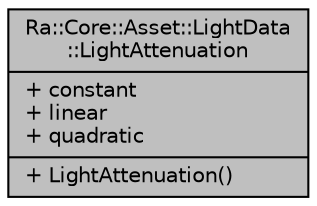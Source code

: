 digraph "Ra::Core::Asset::LightData::LightAttenuation"
{
 // INTERACTIVE_SVG=YES
 // LATEX_PDF_SIZE
  edge [fontname="Helvetica",fontsize="10",labelfontname="Helvetica",labelfontsize="10"];
  node [fontname="Helvetica",fontsize="10",shape=record];
  Node1 [label="{Ra::Core::Asset::LightData\l::LightAttenuation\n|+ constant\l+ linear\l+ quadratic\l|+ LightAttenuation()\l}",height=0.2,width=0.4,color="black", fillcolor="grey75", style="filled", fontcolor="black",tooltip=" "];
}
